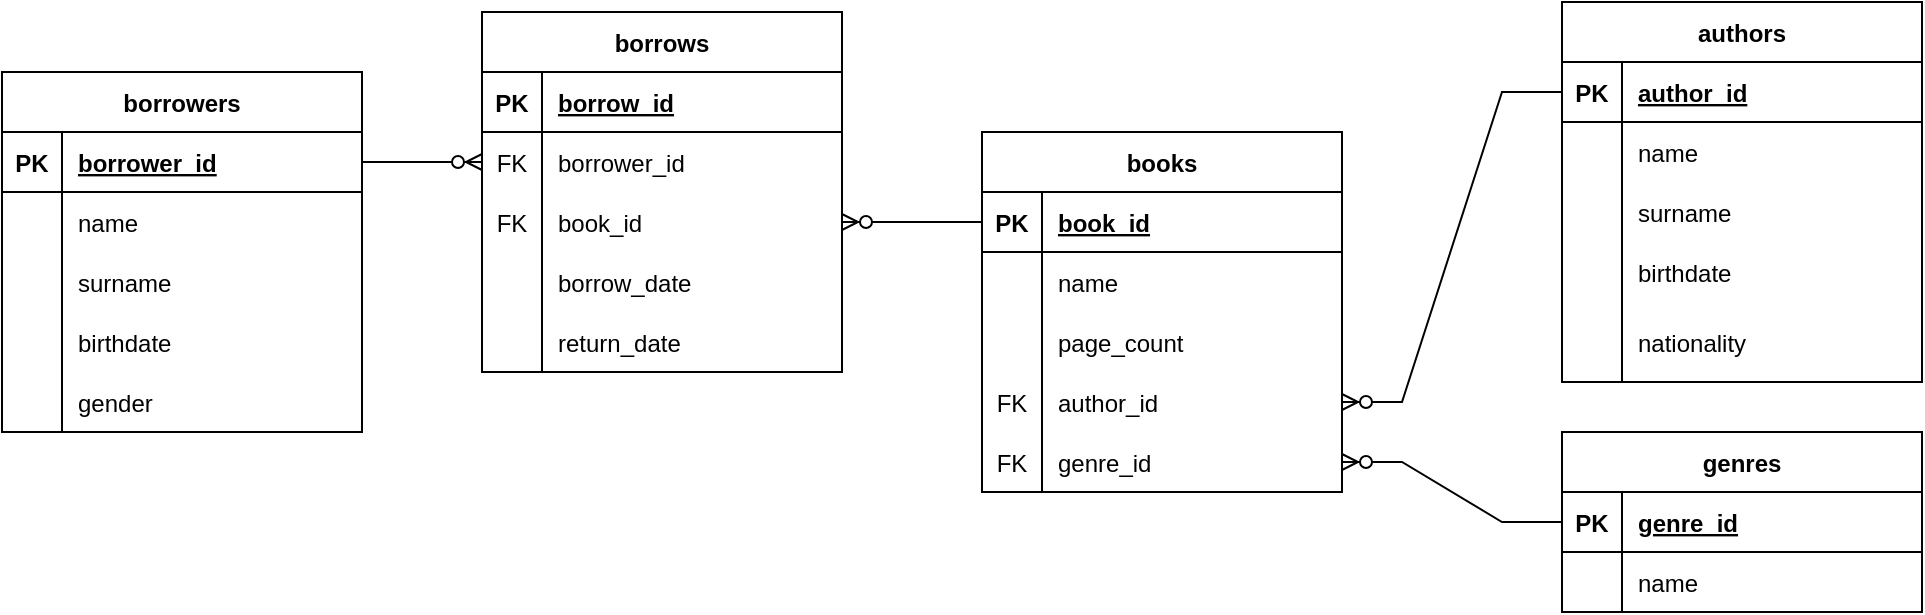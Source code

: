 <mxfile version="17.1.3" type="device"><diagram id="ahXUk-9D-L0XlCwfcoMP" name="Page-1"><mxGraphModel dx="1635" dy="803" grid="1" gridSize="10" guides="1" tooltips="1" connect="1" arrows="1" fold="1" page="1" pageScale="1" pageWidth="1169" pageHeight="827" math="0" shadow="0"><root><mxCell id="0"/><mxCell id="1" parent="0"/><mxCell id="5vW1r1v84KzGm_uHAAXF-5" value="borrowers" style="shape=table;startSize=30;container=1;collapsible=1;childLayout=tableLayout;fixedRows=1;rowLines=0;fontStyle=1;align=center;resizeLast=1;" parent="1" vertex="1"><mxGeometry x="130" y="315" width="180" height="180" as="geometry"/></mxCell><mxCell id="5vW1r1v84KzGm_uHAAXF-6" value="" style="shape=tableRow;horizontal=0;startSize=0;swimlaneHead=0;swimlaneBody=0;fillColor=none;collapsible=0;dropTarget=0;points=[[0,0.5],[1,0.5]];portConstraint=eastwest;top=0;left=0;right=0;bottom=1;" parent="5vW1r1v84KzGm_uHAAXF-5" vertex="1"><mxGeometry y="30" width="180" height="30" as="geometry"/></mxCell><mxCell id="5vW1r1v84KzGm_uHAAXF-7" value="PK" style="shape=partialRectangle;connectable=0;fillColor=none;top=0;left=0;bottom=0;right=0;fontStyle=1;overflow=hidden;" parent="5vW1r1v84KzGm_uHAAXF-6" vertex="1"><mxGeometry width="30" height="30" as="geometry"><mxRectangle width="30" height="30" as="alternateBounds"/></mxGeometry></mxCell><mxCell id="5vW1r1v84KzGm_uHAAXF-8" value="borrower_id" style="shape=partialRectangle;connectable=0;fillColor=none;top=0;left=0;bottom=0;right=0;align=left;spacingLeft=6;fontStyle=5;overflow=hidden;" parent="5vW1r1v84KzGm_uHAAXF-6" vertex="1"><mxGeometry x="30" width="150" height="30" as="geometry"><mxRectangle width="150" height="30" as="alternateBounds"/></mxGeometry></mxCell><mxCell id="5vW1r1v84KzGm_uHAAXF-9" value="" style="shape=tableRow;horizontal=0;startSize=0;swimlaneHead=0;swimlaneBody=0;fillColor=none;collapsible=0;dropTarget=0;points=[[0,0.5],[1,0.5]];portConstraint=eastwest;top=0;left=0;right=0;bottom=0;" parent="5vW1r1v84KzGm_uHAAXF-5" vertex="1"><mxGeometry y="60" width="180" height="30" as="geometry"/></mxCell><mxCell id="5vW1r1v84KzGm_uHAAXF-10" value="" style="shape=partialRectangle;connectable=0;fillColor=none;top=0;left=0;bottom=0;right=0;editable=1;overflow=hidden;" parent="5vW1r1v84KzGm_uHAAXF-9" vertex="1"><mxGeometry width="30" height="30" as="geometry"><mxRectangle width="30" height="30" as="alternateBounds"/></mxGeometry></mxCell><mxCell id="5vW1r1v84KzGm_uHAAXF-11" value="name" style="shape=partialRectangle;connectable=0;fillColor=none;top=0;left=0;bottom=0;right=0;align=left;spacingLeft=6;overflow=hidden;" parent="5vW1r1v84KzGm_uHAAXF-9" vertex="1"><mxGeometry x="30" width="150" height="30" as="geometry"><mxRectangle width="150" height="30" as="alternateBounds"/></mxGeometry></mxCell><mxCell id="5vW1r1v84KzGm_uHAAXF-12" value="" style="shape=tableRow;horizontal=0;startSize=0;swimlaneHead=0;swimlaneBody=0;fillColor=none;collapsible=0;dropTarget=0;points=[[0,0.5],[1,0.5]];portConstraint=eastwest;top=0;left=0;right=0;bottom=0;" parent="5vW1r1v84KzGm_uHAAXF-5" vertex="1"><mxGeometry y="90" width="180" height="30" as="geometry"/></mxCell><mxCell id="5vW1r1v84KzGm_uHAAXF-13" value="" style="shape=partialRectangle;connectable=0;fillColor=none;top=0;left=0;bottom=0;right=0;editable=1;overflow=hidden;" parent="5vW1r1v84KzGm_uHAAXF-12" vertex="1"><mxGeometry width="30" height="30" as="geometry"><mxRectangle width="30" height="30" as="alternateBounds"/></mxGeometry></mxCell><mxCell id="5vW1r1v84KzGm_uHAAXF-14" value="surname" style="shape=partialRectangle;connectable=0;fillColor=none;top=0;left=0;bottom=0;right=0;align=left;spacingLeft=6;overflow=hidden;" parent="5vW1r1v84KzGm_uHAAXF-12" vertex="1"><mxGeometry x="30" width="150" height="30" as="geometry"><mxRectangle width="150" height="30" as="alternateBounds"/></mxGeometry></mxCell><mxCell id="5vW1r1v84KzGm_uHAAXF-15" value="" style="shape=tableRow;horizontal=0;startSize=0;swimlaneHead=0;swimlaneBody=0;fillColor=none;collapsible=0;dropTarget=0;points=[[0,0.5],[1,0.5]];portConstraint=eastwest;top=0;left=0;right=0;bottom=0;" parent="5vW1r1v84KzGm_uHAAXF-5" vertex="1"><mxGeometry y="120" width="180" height="30" as="geometry"/></mxCell><mxCell id="5vW1r1v84KzGm_uHAAXF-16" value="" style="shape=partialRectangle;connectable=0;fillColor=none;top=0;left=0;bottom=0;right=0;editable=1;overflow=hidden;" parent="5vW1r1v84KzGm_uHAAXF-15" vertex="1"><mxGeometry width="30" height="30" as="geometry"><mxRectangle width="30" height="30" as="alternateBounds"/></mxGeometry></mxCell><mxCell id="5vW1r1v84KzGm_uHAAXF-17" value="birthdate" style="shape=partialRectangle;connectable=0;fillColor=none;top=0;left=0;bottom=0;right=0;align=left;spacingLeft=6;overflow=hidden;" parent="5vW1r1v84KzGm_uHAAXF-15" vertex="1"><mxGeometry x="30" width="150" height="30" as="geometry"><mxRectangle width="150" height="30" as="alternateBounds"/></mxGeometry></mxCell><mxCell id="5vW1r1v84KzGm_uHAAXF-57" value="" style="shape=tableRow;horizontal=0;startSize=0;swimlaneHead=0;swimlaneBody=0;fillColor=none;collapsible=0;dropTarget=0;points=[[0,0.5],[1,0.5]];portConstraint=eastwest;top=0;left=0;right=0;bottom=0;" parent="5vW1r1v84KzGm_uHAAXF-5" vertex="1"><mxGeometry y="150" width="180" height="30" as="geometry"/></mxCell><mxCell id="5vW1r1v84KzGm_uHAAXF-58" value="" style="shape=partialRectangle;connectable=0;fillColor=none;top=0;left=0;bottom=0;right=0;editable=1;overflow=hidden;" parent="5vW1r1v84KzGm_uHAAXF-57" vertex="1"><mxGeometry width="30" height="30" as="geometry"><mxRectangle width="30" height="30" as="alternateBounds"/></mxGeometry></mxCell><mxCell id="5vW1r1v84KzGm_uHAAXF-59" value="gender" style="shape=partialRectangle;connectable=0;fillColor=none;top=0;left=0;bottom=0;right=0;align=left;spacingLeft=6;overflow=hidden;" parent="5vW1r1v84KzGm_uHAAXF-57" vertex="1"><mxGeometry x="30" width="150" height="30" as="geometry"><mxRectangle width="150" height="30" as="alternateBounds"/></mxGeometry></mxCell><mxCell id="5vW1r1v84KzGm_uHAAXF-76" value="borrows" style="shape=table;startSize=30;container=1;collapsible=1;childLayout=tableLayout;fixedRows=1;rowLines=0;fontStyle=1;align=center;resizeLast=1;" parent="1" vertex="1"><mxGeometry x="370" y="285" width="180" height="180" as="geometry"/></mxCell><mxCell id="5vW1r1v84KzGm_uHAAXF-77" value="" style="shape=tableRow;horizontal=0;startSize=0;swimlaneHead=0;swimlaneBody=0;fillColor=none;collapsible=0;dropTarget=0;points=[[0,0.5],[1,0.5]];portConstraint=eastwest;top=0;left=0;right=0;bottom=1;" parent="5vW1r1v84KzGm_uHAAXF-76" vertex="1"><mxGeometry y="30" width="180" height="30" as="geometry"/></mxCell><mxCell id="5vW1r1v84KzGm_uHAAXF-78" value="PK" style="shape=partialRectangle;connectable=0;fillColor=none;top=0;left=0;bottom=0;right=0;fontStyle=1;overflow=hidden;" parent="5vW1r1v84KzGm_uHAAXF-77" vertex="1"><mxGeometry width="30" height="30" as="geometry"><mxRectangle width="30" height="30" as="alternateBounds"/></mxGeometry></mxCell><mxCell id="5vW1r1v84KzGm_uHAAXF-79" value="borrow_id" style="shape=partialRectangle;connectable=0;fillColor=none;top=0;left=0;bottom=0;right=0;align=left;spacingLeft=6;fontStyle=5;overflow=hidden;" parent="5vW1r1v84KzGm_uHAAXF-77" vertex="1"><mxGeometry x="30" width="150" height="30" as="geometry"><mxRectangle width="150" height="30" as="alternateBounds"/></mxGeometry></mxCell><mxCell id="5vW1r1v84KzGm_uHAAXF-80" value="" style="shape=tableRow;horizontal=0;startSize=0;swimlaneHead=0;swimlaneBody=0;fillColor=none;collapsible=0;dropTarget=0;points=[[0,0.5],[1,0.5]];portConstraint=eastwest;top=0;left=0;right=0;bottom=0;" parent="5vW1r1v84KzGm_uHAAXF-76" vertex="1"><mxGeometry y="60" width="180" height="30" as="geometry"/></mxCell><mxCell id="5vW1r1v84KzGm_uHAAXF-81" value="FK" style="shape=partialRectangle;connectable=0;fillColor=none;top=0;left=0;bottom=0;right=0;editable=1;overflow=hidden;" parent="5vW1r1v84KzGm_uHAAXF-80" vertex="1"><mxGeometry width="30" height="30" as="geometry"><mxRectangle width="30" height="30" as="alternateBounds"/></mxGeometry></mxCell><mxCell id="5vW1r1v84KzGm_uHAAXF-82" value="borrower_id" style="shape=partialRectangle;connectable=0;fillColor=none;top=0;left=0;bottom=0;right=0;align=left;spacingLeft=6;overflow=hidden;" parent="5vW1r1v84KzGm_uHAAXF-80" vertex="1"><mxGeometry x="30" width="150" height="30" as="geometry"><mxRectangle width="150" height="30" as="alternateBounds"/></mxGeometry></mxCell><mxCell id="5vW1r1v84KzGm_uHAAXF-83" value="" style="shape=tableRow;horizontal=0;startSize=0;swimlaneHead=0;swimlaneBody=0;fillColor=none;collapsible=0;dropTarget=0;points=[[0,0.5],[1,0.5]];portConstraint=eastwest;top=0;left=0;right=0;bottom=0;" parent="5vW1r1v84KzGm_uHAAXF-76" vertex="1"><mxGeometry y="90" width="180" height="30" as="geometry"/></mxCell><mxCell id="5vW1r1v84KzGm_uHAAXF-84" value="FK" style="shape=partialRectangle;connectable=0;fillColor=none;top=0;left=0;bottom=0;right=0;editable=1;overflow=hidden;" parent="5vW1r1v84KzGm_uHAAXF-83" vertex="1"><mxGeometry width="30" height="30" as="geometry"><mxRectangle width="30" height="30" as="alternateBounds"/></mxGeometry></mxCell><mxCell id="5vW1r1v84KzGm_uHAAXF-85" value="book_id" style="shape=partialRectangle;connectable=0;fillColor=none;top=0;left=0;bottom=0;right=0;align=left;spacingLeft=6;overflow=hidden;" parent="5vW1r1v84KzGm_uHAAXF-83" vertex="1"><mxGeometry x="30" width="150" height="30" as="geometry"><mxRectangle width="150" height="30" as="alternateBounds"/></mxGeometry></mxCell><mxCell id="5vW1r1v84KzGm_uHAAXF-86" value="" style="shape=tableRow;horizontal=0;startSize=0;swimlaneHead=0;swimlaneBody=0;fillColor=none;collapsible=0;dropTarget=0;points=[[0,0.5],[1,0.5]];portConstraint=eastwest;top=0;left=0;right=0;bottom=0;" parent="5vW1r1v84KzGm_uHAAXF-76" vertex="1"><mxGeometry y="120" width="180" height="30" as="geometry"/></mxCell><mxCell id="5vW1r1v84KzGm_uHAAXF-87" value="" style="shape=partialRectangle;connectable=0;fillColor=none;top=0;left=0;bottom=0;right=0;editable=1;overflow=hidden;" parent="5vW1r1v84KzGm_uHAAXF-86" vertex="1"><mxGeometry width="30" height="30" as="geometry"><mxRectangle width="30" height="30" as="alternateBounds"/></mxGeometry></mxCell><mxCell id="5vW1r1v84KzGm_uHAAXF-88" value="borrow_date" style="shape=partialRectangle;connectable=0;fillColor=none;top=0;left=0;bottom=0;right=0;align=left;spacingLeft=6;overflow=hidden;" parent="5vW1r1v84KzGm_uHAAXF-86" vertex="1"><mxGeometry x="30" width="150" height="30" as="geometry"><mxRectangle width="150" height="30" as="alternateBounds"/></mxGeometry></mxCell><mxCell id="5vW1r1v84KzGm_uHAAXF-89" value="" style="shape=tableRow;horizontal=0;startSize=0;swimlaneHead=0;swimlaneBody=0;fillColor=none;collapsible=0;dropTarget=0;points=[[0,0.5],[1,0.5]];portConstraint=eastwest;top=0;left=0;right=0;bottom=0;" parent="5vW1r1v84KzGm_uHAAXF-76" vertex="1"><mxGeometry y="150" width="180" height="30" as="geometry"/></mxCell><mxCell id="5vW1r1v84KzGm_uHAAXF-90" value="" style="shape=partialRectangle;connectable=0;fillColor=none;top=0;left=0;bottom=0;right=0;editable=1;overflow=hidden;" parent="5vW1r1v84KzGm_uHAAXF-89" vertex="1"><mxGeometry width="30" height="30" as="geometry"><mxRectangle width="30" height="30" as="alternateBounds"/></mxGeometry></mxCell><mxCell id="5vW1r1v84KzGm_uHAAXF-91" value="return_date" style="shape=partialRectangle;connectable=0;fillColor=none;top=0;left=0;bottom=0;right=0;align=left;spacingLeft=6;overflow=hidden;" parent="5vW1r1v84KzGm_uHAAXF-89" vertex="1"><mxGeometry x="30" width="150" height="30" as="geometry"><mxRectangle width="150" height="30" as="alternateBounds"/></mxGeometry></mxCell><mxCell id="5vW1r1v84KzGm_uHAAXF-92" value="books" style="shape=table;startSize=30;container=1;collapsible=1;childLayout=tableLayout;fixedRows=1;rowLines=0;fontStyle=1;align=center;resizeLast=1;" parent="1" vertex="1"><mxGeometry x="620" y="345" width="180" height="180" as="geometry"/></mxCell><mxCell id="5vW1r1v84KzGm_uHAAXF-93" value="" style="shape=tableRow;horizontal=0;startSize=0;swimlaneHead=0;swimlaneBody=0;fillColor=none;collapsible=0;dropTarget=0;points=[[0,0.5],[1,0.5]];portConstraint=eastwest;top=0;left=0;right=0;bottom=1;" parent="5vW1r1v84KzGm_uHAAXF-92" vertex="1"><mxGeometry y="30" width="180" height="30" as="geometry"/></mxCell><mxCell id="5vW1r1v84KzGm_uHAAXF-94" value="PK" style="shape=partialRectangle;connectable=0;fillColor=none;top=0;left=0;bottom=0;right=0;fontStyle=1;overflow=hidden;" parent="5vW1r1v84KzGm_uHAAXF-93" vertex="1"><mxGeometry width="30" height="30" as="geometry"><mxRectangle width="30" height="30" as="alternateBounds"/></mxGeometry></mxCell><mxCell id="5vW1r1v84KzGm_uHAAXF-95" value="book_id" style="shape=partialRectangle;connectable=0;fillColor=none;top=0;left=0;bottom=0;right=0;align=left;spacingLeft=6;fontStyle=5;overflow=hidden;" parent="5vW1r1v84KzGm_uHAAXF-93" vertex="1"><mxGeometry x="30" width="150" height="30" as="geometry"><mxRectangle width="150" height="30" as="alternateBounds"/></mxGeometry></mxCell><mxCell id="5vW1r1v84KzGm_uHAAXF-96" value="" style="shape=tableRow;horizontal=0;startSize=0;swimlaneHead=0;swimlaneBody=0;fillColor=none;collapsible=0;dropTarget=0;points=[[0,0.5],[1,0.5]];portConstraint=eastwest;top=0;left=0;right=0;bottom=0;" parent="5vW1r1v84KzGm_uHAAXF-92" vertex="1"><mxGeometry y="60" width="180" height="30" as="geometry"/></mxCell><mxCell id="5vW1r1v84KzGm_uHAAXF-97" value="" style="shape=partialRectangle;connectable=0;fillColor=none;top=0;left=0;bottom=0;right=0;editable=1;overflow=hidden;" parent="5vW1r1v84KzGm_uHAAXF-96" vertex="1"><mxGeometry width="30" height="30" as="geometry"><mxRectangle width="30" height="30" as="alternateBounds"/></mxGeometry></mxCell><mxCell id="5vW1r1v84KzGm_uHAAXF-98" value="name" style="shape=partialRectangle;connectable=0;fillColor=none;top=0;left=0;bottom=0;right=0;align=left;spacingLeft=6;overflow=hidden;" parent="5vW1r1v84KzGm_uHAAXF-96" vertex="1"><mxGeometry x="30" width="150" height="30" as="geometry"><mxRectangle width="150" height="30" as="alternateBounds"/></mxGeometry></mxCell><mxCell id="5vW1r1v84KzGm_uHAAXF-99" value="" style="shape=tableRow;horizontal=0;startSize=0;swimlaneHead=0;swimlaneBody=0;fillColor=none;collapsible=0;dropTarget=0;points=[[0,0.5],[1,0.5]];portConstraint=eastwest;top=0;left=0;right=0;bottom=0;" parent="5vW1r1v84KzGm_uHAAXF-92" vertex="1"><mxGeometry y="90" width="180" height="30" as="geometry"/></mxCell><mxCell id="5vW1r1v84KzGm_uHAAXF-100" value="" style="shape=partialRectangle;connectable=0;fillColor=none;top=0;left=0;bottom=0;right=0;editable=1;overflow=hidden;" parent="5vW1r1v84KzGm_uHAAXF-99" vertex="1"><mxGeometry width="30" height="30" as="geometry"><mxRectangle width="30" height="30" as="alternateBounds"/></mxGeometry></mxCell><mxCell id="5vW1r1v84KzGm_uHAAXF-101" value="page_count" style="shape=partialRectangle;connectable=0;fillColor=none;top=0;left=0;bottom=0;right=0;align=left;spacingLeft=6;overflow=hidden;" parent="5vW1r1v84KzGm_uHAAXF-99" vertex="1"><mxGeometry x="30" width="150" height="30" as="geometry"><mxRectangle width="150" height="30" as="alternateBounds"/></mxGeometry></mxCell><mxCell id="5vW1r1v84KzGm_uHAAXF-102" value="" style="shape=tableRow;horizontal=0;startSize=0;swimlaneHead=0;swimlaneBody=0;fillColor=none;collapsible=0;dropTarget=0;points=[[0,0.5],[1,0.5]];portConstraint=eastwest;top=0;left=0;right=0;bottom=0;" parent="5vW1r1v84KzGm_uHAAXF-92" vertex="1"><mxGeometry y="120" width="180" height="30" as="geometry"/></mxCell><mxCell id="5vW1r1v84KzGm_uHAAXF-103" value="FK" style="shape=partialRectangle;connectable=0;fillColor=none;top=0;left=0;bottom=0;right=0;editable=1;overflow=hidden;" parent="5vW1r1v84KzGm_uHAAXF-102" vertex="1"><mxGeometry width="30" height="30" as="geometry"><mxRectangle width="30" height="30" as="alternateBounds"/></mxGeometry></mxCell><mxCell id="5vW1r1v84KzGm_uHAAXF-104" value="author_id" style="shape=partialRectangle;connectable=0;fillColor=none;top=0;left=0;bottom=0;right=0;align=left;spacingLeft=6;overflow=hidden;" parent="5vW1r1v84KzGm_uHAAXF-102" vertex="1"><mxGeometry x="30" width="150" height="30" as="geometry"><mxRectangle width="150" height="30" as="alternateBounds"/></mxGeometry></mxCell><mxCell id="5vW1r1v84KzGm_uHAAXF-105" value="" style="shape=tableRow;horizontal=0;startSize=0;swimlaneHead=0;swimlaneBody=0;fillColor=none;collapsible=0;dropTarget=0;points=[[0,0.5],[1,0.5]];portConstraint=eastwest;top=0;left=0;right=0;bottom=0;" parent="5vW1r1v84KzGm_uHAAXF-92" vertex="1"><mxGeometry y="150" width="180" height="30" as="geometry"/></mxCell><mxCell id="5vW1r1v84KzGm_uHAAXF-106" value="FK" style="shape=partialRectangle;connectable=0;fillColor=none;top=0;left=0;bottom=0;right=0;editable=1;overflow=hidden;" parent="5vW1r1v84KzGm_uHAAXF-105" vertex="1"><mxGeometry width="30" height="30" as="geometry"><mxRectangle width="30" height="30" as="alternateBounds"/></mxGeometry></mxCell><mxCell id="5vW1r1v84KzGm_uHAAXF-107" value="genre_id" style="shape=partialRectangle;connectable=0;fillColor=none;top=0;left=0;bottom=0;right=0;align=left;spacingLeft=6;overflow=hidden;" parent="5vW1r1v84KzGm_uHAAXF-105" vertex="1"><mxGeometry x="30" width="150" height="30" as="geometry"><mxRectangle width="150" height="30" as="alternateBounds"/></mxGeometry></mxCell><mxCell id="5vW1r1v84KzGm_uHAAXF-108" value="" style="edgeStyle=entityRelationEdgeStyle;fontSize=12;html=1;endArrow=ERzeroToMany;endFill=1;rounded=0;exitX=1;exitY=0.5;exitDx=0;exitDy=0;entryX=0;entryY=0.5;entryDx=0;entryDy=0;" parent="1" source="5vW1r1v84KzGm_uHAAXF-6" target="5vW1r1v84KzGm_uHAAXF-80" edge="1"><mxGeometry width="100" height="100" relative="1" as="geometry"><mxPoint x="430" y="335" as="sourcePoint"/><mxPoint x="420" y="145" as="targetPoint"/></mxGeometry></mxCell><mxCell id="5vW1r1v84KzGm_uHAAXF-109" value="" style="edgeStyle=entityRelationEdgeStyle;fontSize=12;html=1;endArrow=ERzeroToMany;endFill=1;rounded=0;entryX=1;entryY=0.5;entryDx=0;entryDy=0;exitX=0;exitY=0.5;exitDx=0;exitDy=0;" parent="1" source="5vW1r1v84KzGm_uHAAXF-93" target="5vW1r1v84KzGm_uHAAXF-83" edge="1"><mxGeometry width="100" height="100" relative="1" as="geometry"><mxPoint x="640" y="55" as="sourcePoint"/><mxPoint x="520" y="235" as="targetPoint"/></mxGeometry></mxCell><mxCell id="5vW1r1v84KzGm_uHAAXF-150" value="authors" style="shape=table;startSize=30;container=1;collapsible=1;childLayout=tableLayout;fixedRows=1;rowLines=0;fontStyle=1;align=center;resizeLast=1;" parent="1" vertex="1"><mxGeometry x="910" y="280" width="180" height="190" as="geometry"/></mxCell><mxCell id="5vW1r1v84KzGm_uHAAXF-151" value="" style="shape=tableRow;horizontal=0;startSize=0;swimlaneHead=0;swimlaneBody=0;fillColor=none;collapsible=0;dropTarget=0;points=[[0,0.5],[1,0.5]];portConstraint=eastwest;top=0;left=0;right=0;bottom=1;" parent="5vW1r1v84KzGm_uHAAXF-150" vertex="1"><mxGeometry y="30" width="180" height="30" as="geometry"/></mxCell><mxCell id="5vW1r1v84KzGm_uHAAXF-152" value="PK" style="shape=partialRectangle;connectable=0;fillColor=none;top=0;left=0;bottom=0;right=0;fontStyle=1;overflow=hidden;" parent="5vW1r1v84KzGm_uHAAXF-151" vertex="1"><mxGeometry width="30" height="30" as="geometry"><mxRectangle width="30" height="30" as="alternateBounds"/></mxGeometry></mxCell><mxCell id="5vW1r1v84KzGm_uHAAXF-153" value="author_id" style="shape=partialRectangle;connectable=0;fillColor=none;top=0;left=0;bottom=0;right=0;align=left;spacingLeft=6;fontStyle=5;overflow=hidden;" parent="5vW1r1v84KzGm_uHAAXF-151" vertex="1"><mxGeometry x="30" width="150" height="30" as="geometry"><mxRectangle width="150" height="30" as="alternateBounds"/></mxGeometry></mxCell><mxCell id="5vW1r1v84KzGm_uHAAXF-154" value="" style="shape=tableRow;horizontal=0;startSize=0;swimlaneHead=0;swimlaneBody=0;fillColor=none;collapsible=0;dropTarget=0;points=[[0,0.5],[1,0.5]];portConstraint=eastwest;top=0;left=0;right=0;bottom=0;" parent="5vW1r1v84KzGm_uHAAXF-150" vertex="1"><mxGeometry y="60" width="180" height="30" as="geometry"/></mxCell><mxCell id="5vW1r1v84KzGm_uHAAXF-155" value="" style="shape=partialRectangle;connectable=0;fillColor=none;top=0;left=0;bottom=0;right=0;editable=1;overflow=hidden;" parent="5vW1r1v84KzGm_uHAAXF-154" vertex="1"><mxGeometry width="30" height="30" as="geometry"><mxRectangle width="30" height="30" as="alternateBounds"/></mxGeometry></mxCell><mxCell id="5vW1r1v84KzGm_uHAAXF-156" value="name" style="shape=partialRectangle;connectable=0;fillColor=none;top=0;left=0;bottom=0;right=0;align=left;spacingLeft=6;overflow=hidden;" parent="5vW1r1v84KzGm_uHAAXF-154" vertex="1"><mxGeometry x="30" width="150" height="30" as="geometry"><mxRectangle width="150" height="30" as="alternateBounds"/></mxGeometry></mxCell><mxCell id="5vW1r1v84KzGm_uHAAXF-157" value="" style="shape=tableRow;horizontal=0;startSize=0;swimlaneHead=0;swimlaneBody=0;fillColor=none;collapsible=0;dropTarget=0;points=[[0,0.5],[1,0.5]];portConstraint=eastwest;top=0;left=0;right=0;bottom=0;" parent="5vW1r1v84KzGm_uHAAXF-150" vertex="1"><mxGeometry y="90" width="180" height="30" as="geometry"/></mxCell><mxCell id="5vW1r1v84KzGm_uHAAXF-158" value="" style="shape=partialRectangle;connectable=0;fillColor=none;top=0;left=0;bottom=0;right=0;editable=1;overflow=hidden;" parent="5vW1r1v84KzGm_uHAAXF-157" vertex="1"><mxGeometry width="30" height="30" as="geometry"><mxRectangle width="30" height="30" as="alternateBounds"/></mxGeometry></mxCell><mxCell id="5vW1r1v84KzGm_uHAAXF-159" value="surname" style="shape=partialRectangle;connectable=0;fillColor=none;top=0;left=0;bottom=0;right=0;align=left;spacingLeft=6;overflow=hidden;" parent="5vW1r1v84KzGm_uHAAXF-157" vertex="1"><mxGeometry x="30" width="150" height="30" as="geometry"><mxRectangle width="150" height="30" as="alternateBounds"/></mxGeometry></mxCell><mxCell id="5vW1r1v84KzGm_uHAAXF-160" value="" style="shape=tableRow;horizontal=0;startSize=0;swimlaneHead=0;swimlaneBody=0;fillColor=none;collapsible=0;dropTarget=0;points=[[0,0.5],[1,0.5]];portConstraint=eastwest;top=0;left=0;right=0;bottom=0;" parent="5vW1r1v84KzGm_uHAAXF-150" vertex="1"><mxGeometry y="120" width="180" height="30" as="geometry"/></mxCell><mxCell id="5vW1r1v84KzGm_uHAAXF-161" value="" style="shape=partialRectangle;connectable=0;fillColor=none;top=0;left=0;bottom=0;right=0;editable=1;overflow=hidden;" parent="5vW1r1v84KzGm_uHAAXF-160" vertex="1"><mxGeometry width="30" height="30" as="geometry"><mxRectangle width="30" height="30" as="alternateBounds"/></mxGeometry></mxCell><mxCell id="5vW1r1v84KzGm_uHAAXF-162" value="birthdate" style="shape=partialRectangle;connectable=0;fillColor=none;top=0;left=0;bottom=0;right=0;align=left;spacingLeft=6;overflow=hidden;" parent="5vW1r1v84KzGm_uHAAXF-160" vertex="1"><mxGeometry x="30" width="150" height="30" as="geometry"><mxRectangle width="150" height="30" as="alternateBounds"/></mxGeometry></mxCell><mxCell id="5vW1r1v84KzGm_uHAAXF-163" value="" style="shape=tableRow;horizontal=0;startSize=0;swimlaneHead=0;swimlaneBody=0;fillColor=none;collapsible=0;dropTarget=0;points=[[0,0.5],[1,0.5]];portConstraint=eastwest;top=0;left=0;right=0;bottom=0;" parent="5vW1r1v84KzGm_uHAAXF-150" vertex="1"><mxGeometry y="150" width="180" height="40" as="geometry"/></mxCell><mxCell id="5vW1r1v84KzGm_uHAAXF-164" value="" style="shape=partialRectangle;connectable=0;fillColor=none;top=0;left=0;bottom=0;right=0;editable=1;overflow=hidden;" parent="5vW1r1v84KzGm_uHAAXF-163" vertex="1"><mxGeometry width="30" height="40" as="geometry"><mxRectangle width="30" height="40" as="alternateBounds"/></mxGeometry></mxCell><mxCell id="5vW1r1v84KzGm_uHAAXF-165" value="nationality" style="shape=partialRectangle;connectable=0;fillColor=none;top=0;left=0;bottom=0;right=0;align=left;spacingLeft=6;overflow=hidden;" parent="5vW1r1v84KzGm_uHAAXF-163" vertex="1"><mxGeometry x="30" width="150" height="40" as="geometry"><mxRectangle width="150" height="40" as="alternateBounds"/></mxGeometry></mxCell><mxCell id="5vW1r1v84KzGm_uHAAXF-168" value="genres" style="shape=table;startSize=30;container=1;collapsible=1;childLayout=tableLayout;fixedRows=1;rowLines=0;fontStyle=1;align=center;resizeLast=1;" parent="1" vertex="1"><mxGeometry x="910" y="495" width="180" height="90" as="geometry"/></mxCell><mxCell id="5vW1r1v84KzGm_uHAAXF-169" value="" style="shape=tableRow;horizontal=0;startSize=0;swimlaneHead=0;swimlaneBody=0;fillColor=none;collapsible=0;dropTarget=0;points=[[0,0.5],[1,0.5]];portConstraint=eastwest;top=0;left=0;right=0;bottom=1;" parent="5vW1r1v84KzGm_uHAAXF-168" vertex="1"><mxGeometry y="30" width="180" height="30" as="geometry"/></mxCell><mxCell id="5vW1r1v84KzGm_uHAAXF-170" value="PK" style="shape=partialRectangle;connectable=0;fillColor=none;top=0;left=0;bottom=0;right=0;fontStyle=1;overflow=hidden;" parent="5vW1r1v84KzGm_uHAAXF-169" vertex="1"><mxGeometry width="30" height="30" as="geometry"><mxRectangle width="30" height="30" as="alternateBounds"/></mxGeometry></mxCell><mxCell id="5vW1r1v84KzGm_uHAAXF-171" value="genre_id" style="shape=partialRectangle;connectable=0;fillColor=none;top=0;left=0;bottom=0;right=0;align=left;spacingLeft=6;fontStyle=5;overflow=hidden;" parent="5vW1r1v84KzGm_uHAAXF-169" vertex="1"><mxGeometry x="30" width="150" height="30" as="geometry"><mxRectangle width="150" height="30" as="alternateBounds"/></mxGeometry></mxCell><mxCell id="5vW1r1v84KzGm_uHAAXF-172" value="" style="shape=tableRow;horizontal=0;startSize=0;swimlaneHead=0;swimlaneBody=0;fillColor=none;collapsible=0;dropTarget=0;points=[[0,0.5],[1,0.5]];portConstraint=eastwest;top=0;left=0;right=0;bottom=0;" parent="5vW1r1v84KzGm_uHAAXF-168" vertex="1"><mxGeometry y="60" width="180" height="30" as="geometry"/></mxCell><mxCell id="5vW1r1v84KzGm_uHAAXF-173" value="" style="shape=partialRectangle;connectable=0;fillColor=none;top=0;left=0;bottom=0;right=0;editable=1;overflow=hidden;" parent="5vW1r1v84KzGm_uHAAXF-172" vertex="1"><mxGeometry width="30" height="30" as="geometry"><mxRectangle width="30" height="30" as="alternateBounds"/></mxGeometry></mxCell><mxCell id="5vW1r1v84KzGm_uHAAXF-174" value="name" style="shape=partialRectangle;connectable=0;fillColor=none;top=0;left=0;bottom=0;right=0;align=left;spacingLeft=6;overflow=hidden;" parent="5vW1r1v84KzGm_uHAAXF-172" vertex="1"><mxGeometry x="30" width="150" height="30" as="geometry"><mxRectangle width="150" height="30" as="alternateBounds"/></mxGeometry></mxCell><mxCell id="5vW1r1v84KzGm_uHAAXF-189" value="" style="edgeStyle=entityRelationEdgeStyle;fontSize=12;html=1;endArrow=ERzeroToMany;endFill=1;rounded=0;exitX=0;exitY=0.5;exitDx=0;exitDy=0;entryX=1;entryY=0.5;entryDx=0;entryDy=0;" parent="1" source="5vW1r1v84KzGm_uHAAXF-169" target="5vW1r1v84KzGm_uHAAXF-105" edge="1"><mxGeometry width="100" height="100" relative="1" as="geometry"><mxPoint x="440" y="385" as="sourcePoint"/><mxPoint x="540" y="285" as="targetPoint"/></mxGeometry></mxCell><mxCell id="5vW1r1v84KzGm_uHAAXF-190" value="" style="edgeStyle=entityRelationEdgeStyle;fontSize=12;html=1;endArrow=ERzeroToMany;endFill=1;rounded=0;exitX=0;exitY=0.5;exitDx=0;exitDy=0;entryX=1;entryY=0.5;entryDx=0;entryDy=0;" parent="1" source="5vW1r1v84KzGm_uHAAXF-151" target="5vW1r1v84KzGm_uHAAXF-102" edge="1"><mxGeometry width="100" height="100" relative="1" as="geometry"><mxPoint x="440" y="385" as="sourcePoint"/><mxPoint x="540" y="285" as="targetPoint"/></mxGeometry></mxCell></root></mxGraphModel></diagram></mxfile>